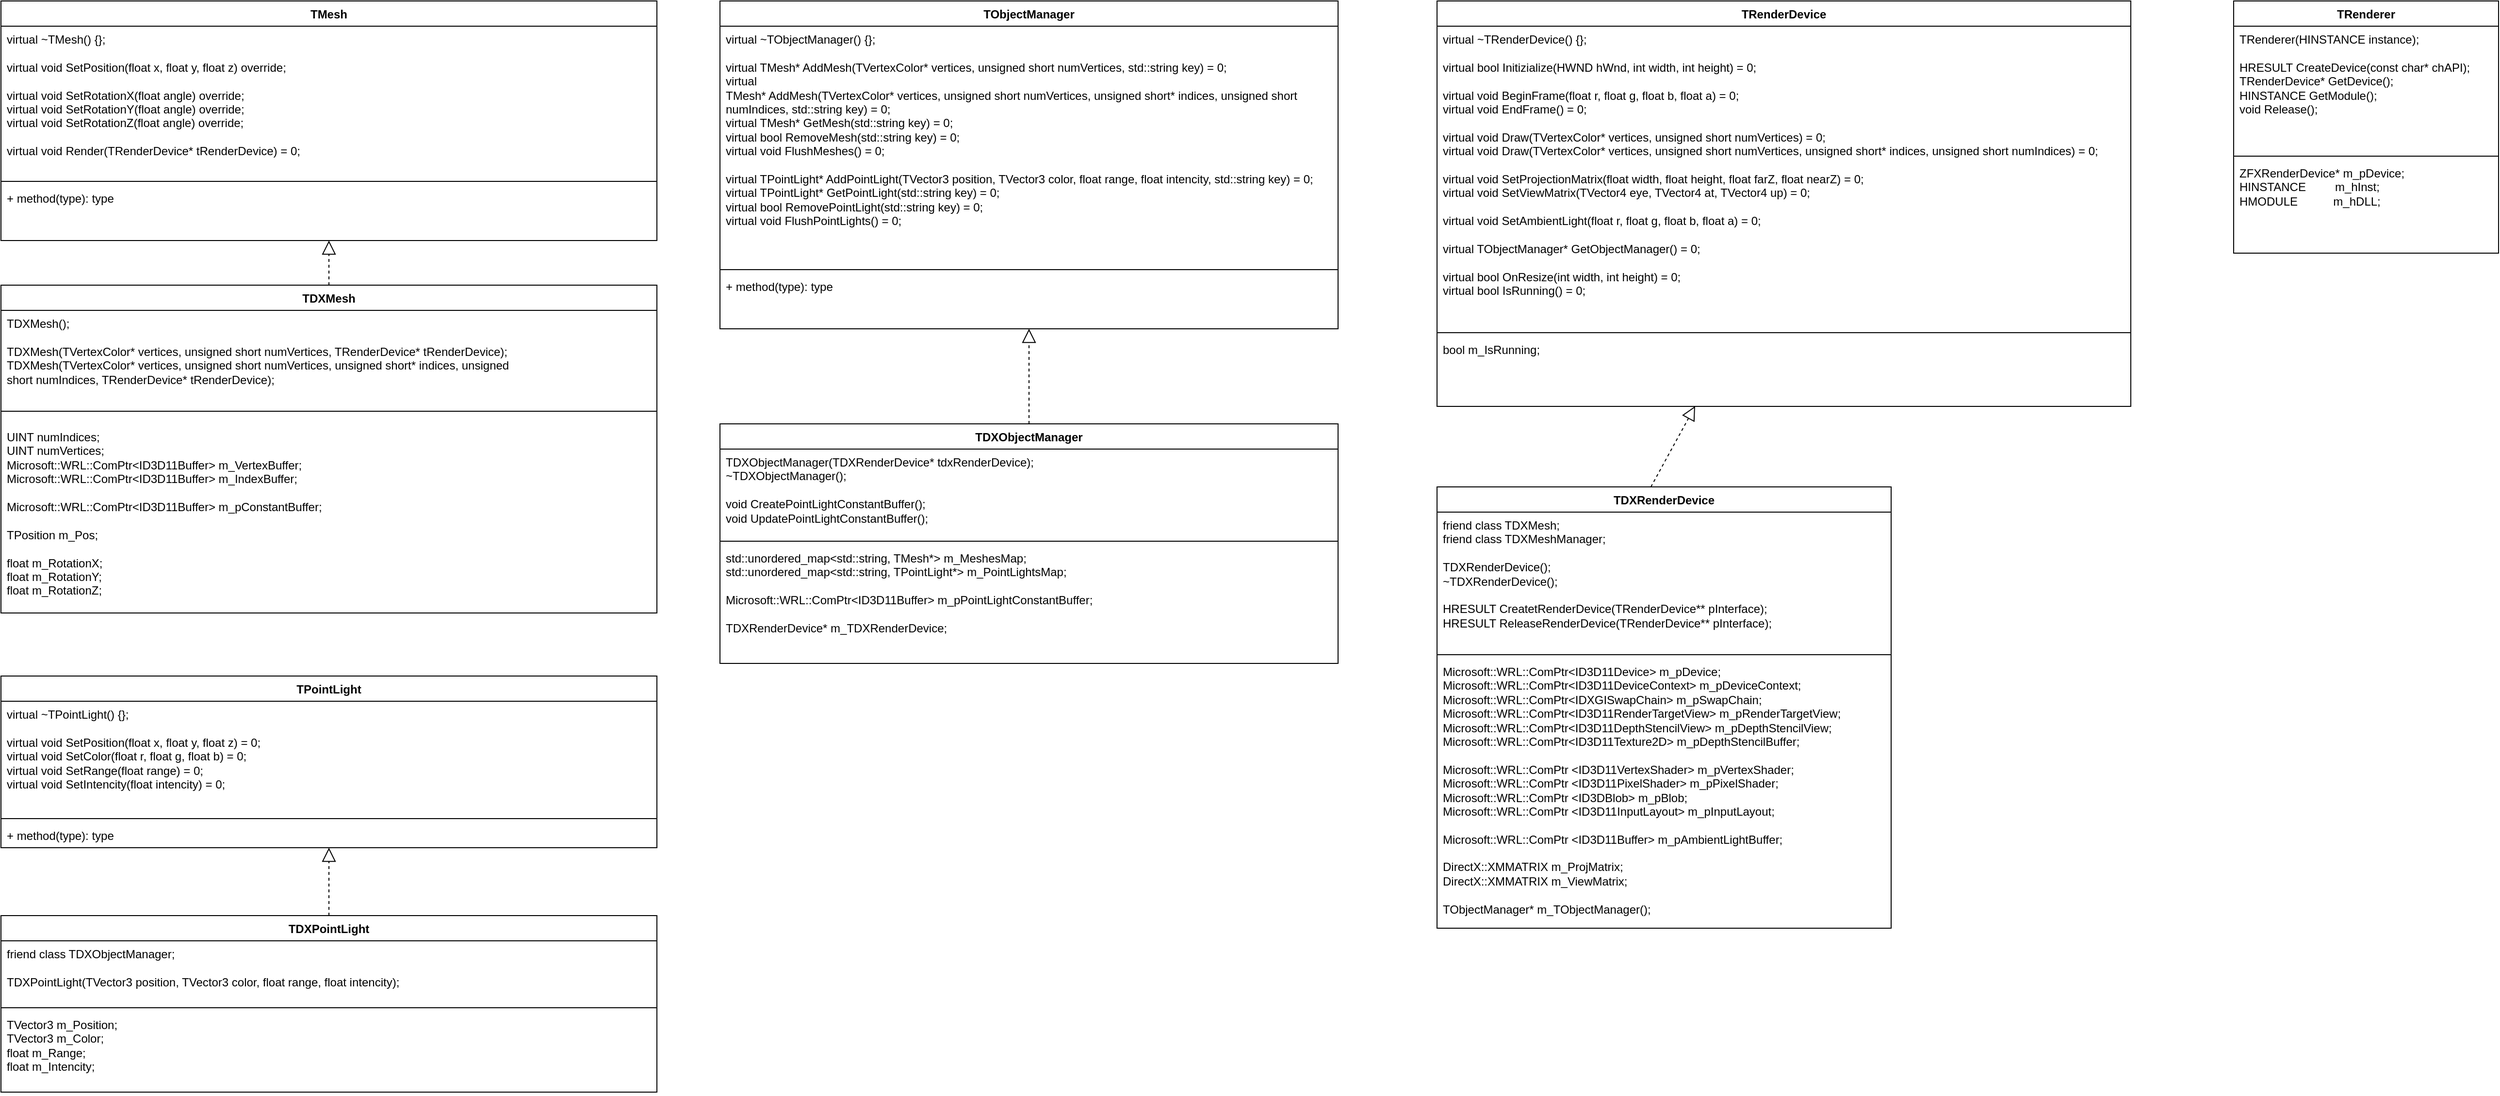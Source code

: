 <mxfile version="24.8.3">
  <diagram name="Страница — 1" id="iS9kPeVT_qTxmNW6HSiJ">
    <mxGraphModel dx="2589" dy="539" grid="1" gridSize="13" guides="1" tooltips="1" connect="1" arrows="1" fold="1" page="0" pageScale="1" pageWidth="827" pageHeight="1169" background="none" math="0" shadow="0">
      <root>
        <mxCell id="0" />
        <mxCell id="1" parent="0" />
        <mxCell id="LnMvlJYZvyKWMzvUD1xX-2" value="TRenderDevice" style="swimlane;fontStyle=1;align=center;verticalAlign=top;childLayout=stackLayout;horizontal=1;startSize=26;horizontalStack=0;resizeParent=1;resizeParentMax=0;resizeLast=0;collapsible=1;marginBottom=0;whiteSpace=wrap;html=1;" parent="1" vertex="1">
          <mxGeometry x="50" y="71" width="715" height="418" as="geometry" />
        </mxCell>
        <mxCell id="LnMvlJYZvyKWMzvUD1xX-3" value="&lt;div&gt;virtual ~TRenderDevice() {};&lt;br&gt;&lt;/div&gt;&lt;div&gt;&lt;br&gt;&lt;/div&gt;&lt;div&gt;virtual bool Initizialize(HWND hWnd, int width, int height) = 0;&lt;/div&gt;&lt;div&gt;&lt;br&gt;&lt;/div&gt;&lt;div&gt;virtual void BeginFrame(float r, float g, float b, float a) = 0;&lt;/div&gt;&lt;div&gt;virtual void EndFrame() = 0;&lt;/div&gt;&lt;div&gt;&lt;br&gt;&lt;/div&gt;&lt;div&gt;virtual void Draw(TVertexColor* vertices, unsigned short numVertices) = 0;&lt;br&gt;&lt;/div&gt;&lt;div&gt;virtual void Draw(TVertexColor* vertices, unsigned short numVertices, unsigned short* indices, unsigned short numIndices) = 0;&lt;br&gt;&lt;/div&gt;&lt;div&gt;&lt;br&gt;&lt;/div&gt;&lt;div&gt;virtual void SetProjectionMatrix(float width, float height, float farZ, float nearZ) = 0;&lt;/div&gt;&lt;div&gt;virtual void SetViewMatrix(TVector4 eye, TVector4 at, TVector4 up) = 0;&lt;br&gt;&lt;/div&gt;&lt;div&gt;&lt;br&gt;&lt;/div&gt;&lt;div&gt;virtual void SetAmbientLight(float r, float g, float b, float a) = 0;&lt;br&gt;&lt;/div&gt;&lt;div&gt;&lt;br&gt;&lt;/div&gt;&lt;div&gt;virtual TObjectManager* GetObjectManager() = 0;&lt;br&gt;&lt;/div&gt;&lt;div&gt;&lt;br&gt;&lt;/div&gt;&lt;div&gt;virtual bool OnResize(int width, int height) = 0;&lt;/div&gt;&lt;div&gt;virtual bool IsRunning() = 0;&lt;br&gt;&lt;/div&gt;" style="text;strokeColor=none;fillColor=none;align=left;verticalAlign=top;spacingLeft=4;spacingRight=4;overflow=hidden;rotatable=0;points=[[0,0.5],[1,0.5]];portConstraint=eastwest;whiteSpace=wrap;html=1;" parent="LnMvlJYZvyKWMzvUD1xX-2" vertex="1">
          <mxGeometry y="26" width="715" height="312" as="geometry" />
        </mxCell>
        <mxCell id="LnMvlJYZvyKWMzvUD1xX-4" value="" style="line;strokeWidth=1;fillColor=none;align=left;verticalAlign=middle;spacingTop=-1;spacingLeft=3;spacingRight=3;rotatable=0;labelPosition=right;points=[];portConstraint=eastwest;strokeColor=inherit;" parent="LnMvlJYZvyKWMzvUD1xX-2" vertex="1">
          <mxGeometry y="338" width="715" height="8" as="geometry" />
        </mxCell>
        <mxCell id="LnMvlJYZvyKWMzvUD1xX-5" value="&lt;div&gt;bool m_IsRunning;&lt;br&gt;&lt;/div&gt;" style="text;strokeColor=none;fillColor=none;align=left;verticalAlign=top;spacingLeft=4;spacingRight=4;overflow=hidden;rotatable=0;points=[[0,0.5],[1,0.5]];portConstraint=eastwest;whiteSpace=wrap;html=1;" parent="LnMvlJYZvyKWMzvUD1xX-2" vertex="1">
          <mxGeometry y="346" width="715" height="72" as="geometry" />
        </mxCell>
        <mxCell id="LnMvlJYZvyKWMzvUD1xX-13" value="" style="endArrow=block;dashed=1;endFill=0;endSize=12;html=1;rounded=0;entryX=0.372;entryY=0.997;entryDx=0;entryDy=0;entryPerimeter=0;exitX=0.471;exitY=0;exitDx=0;exitDy=0;exitPerimeter=0;" parent="1" source="cNzNoUKR5_ti7T2eS_Fg-1" target="LnMvlJYZvyKWMzvUD1xX-5" edge="1">
          <mxGeometry width="160" relative="1" as="geometry">
            <mxPoint x="319" y="529" as="sourcePoint" />
            <mxPoint x="500" y="320" as="targetPoint" />
          </mxGeometry>
        </mxCell>
        <mxCell id="cNzNoUKR5_ti7T2eS_Fg-1" value="TDXRenderDevice" style="swimlane;fontStyle=1;align=center;verticalAlign=top;childLayout=stackLayout;horizontal=1;startSize=26;horizontalStack=0;resizeParent=1;resizeParentMax=0;resizeLast=0;collapsible=1;marginBottom=0;whiteSpace=wrap;html=1;" parent="1" vertex="1">
          <mxGeometry x="50" y="572" width="468" height="455" as="geometry" />
        </mxCell>
        <mxCell id="cNzNoUKR5_ti7T2eS_Fg-2" value="&lt;div&gt;friend class TDXMesh;&lt;/div&gt;&lt;div&gt;friend class TDXMeshManager;&lt;br&gt;&lt;/div&gt;&lt;div&gt;&lt;br&gt;&lt;/div&gt;&lt;div&gt;TDXRenderDevice();&lt;/div&gt;&lt;div&gt;~TDXRenderDevice();&lt;/div&gt;&lt;div&gt;&lt;br&gt;&lt;/div&gt;&lt;div&gt;HRESULT CreatetRenderDevice(TRenderDevice** pInterface);&amp;nbsp;&amp;nbsp;&amp;nbsp;&amp;nbsp;&lt;/div&gt;&lt;div&gt;HRESULT ReleaseRenderDevice(TRenderDevice** pInterface);&lt;br&gt;&lt;br&gt;&lt;/div&gt;" style="text;strokeColor=none;fillColor=none;align=left;verticalAlign=top;spacingLeft=4;spacingRight=4;overflow=hidden;rotatable=0;points=[[0,0.5],[1,0.5]];portConstraint=eastwest;whiteSpace=wrap;html=1;" parent="cNzNoUKR5_ti7T2eS_Fg-1" vertex="1">
          <mxGeometry y="26" width="468" height="143" as="geometry" />
        </mxCell>
        <mxCell id="cNzNoUKR5_ti7T2eS_Fg-3" value="" style="line;strokeWidth=1;fillColor=none;align=left;verticalAlign=middle;spacingTop=-1;spacingLeft=3;spacingRight=3;rotatable=0;labelPosition=right;points=[];portConstraint=eastwest;strokeColor=inherit;" parent="cNzNoUKR5_ti7T2eS_Fg-1" vertex="1">
          <mxGeometry y="169" width="468" height="8" as="geometry" />
        </mxCell>
        <mxCell id="cNzNoUKR5_ti7T2eS_Fg-4" value="&lt;div&gt;Microsoft::WRL::ComPtr&amp;lt;ID3D11Device&amp;gt; m_pDevice; Microsoft::WRL::ComPtr&amp;lt;ID3D11DeviceContext&amp;gt; m_pDeviceContext; Microsoft::WRL::ComPtr&amp;lt;IDXGISwapChain&amp;gt; m_pSwapChain; Microsoft::WRL::ComPtr&amp;lt;ID3D11RenderTargetView&amp;gt; m_pRenderTargetView; Microsoft::WRL::ComPtr&amp;lt;ID3D11DepthStencilView&amp;gt; m_pDepthStencilView; Microsoft::WRL::ComPtr&amp;lt;ID3D11Texture2D&amp;gt; m_pDepthStencilBuffer;&lt;/div&gt;&lt;div&gt;&lt;br&gt;&lt;/div&gt;&lt;div&gt;Microsoft::WRL::ComPtr &amp;lt;ID3D11VertexShader&amp;gt; m_pVertexShader;&lt;br&gt;Microsoft::WRL::ComPtr &amp;lt;ID3D11PixelShader&amp;gt; m_pPixelShader;&lt;br&gt;Microsoft::WRL::ComPtr &amp;lt;ID3DBlob&amp;gt; m_pBlob;&lt;br&gt;Microsoft::WRL::ComPtr &amp;lt;ID3D11InputLayout&amp;gt; m_pInputLayout;&lt;br&gt;&lt;/div&gt;&lt;div&gt;&lt;br&gt;&lt;/div&gt;&lt;div&gt;Microsoft::WRL::ComPtr &amp;lt;ID3D11Buffer&amp;gt; m_pAmbientLightBuffer;&lt;/div&gt;&lt;div&gt;&lt;br&gt;&lt;/div&gt;&lt;div&gt;DirectX::XMMATRIX m_ProjMatrix;&lt;br&gt;DirectX::XMMATRIX m_ViewMatrix;&lt;br&gt;&lt;/div&gt;&lt;div&gt;&lt;br&gt;&lt;/div&gt;&lt;div&gt;TObjectManager* m_TObjectManager();&lt;/div&gt;" style="text;strokeColor=none;fillColor=none;align=left;verticalAlign=top;spacingLeft=4;spacingRight=4;overflow=hidden;rotatable=0;points=[[0,0.5],[1,0.5]];portConstraint=eastwest;whiteSpace=wrap;html=1;" parent="cNzNoUKR5_ti7T2eS_Fg-1" vertex="1">
          <mxGeometry y="177" width="468" height="278" as="geometry" />
        </mxCell>
        <mxCell id="cNzNoUKR5_ti7T2eS_Fg-5" value="TRenderer" style="swimlane;fontStyle=1;align=center;verticalAlign=top;childLayout=stackLayout;horizontal=1;startSize=26;horizontalStack=0;resizeParent=1;resizeParentMax=0;resizeLast=0;collapsible=1;marginBottom=0;whiteSpace=wrap;html=1;" parent="1" vertex="1">
          <mxGeometry x="871" y="71" width="273" height="260" as="geometry" />
        </mxCell>
        <mxCell id="cNzNoUKR5_ti7T2eS_Fg-6" value="&lt;div&gt;TRenderer(HINSTANCE instance);&lt;/div&gt;&lt;div&gt;&lt;br&gt;&lt;/div&gt;&lt;div&gt;HRESULT CreateDevice(const char* chAPI);&lt;/div&gt;&lt;div&gt;TRenderDevice* GetDevice();&lt;/div&gt;&lt;div&gt;HINSTANCE GetModule();&lt;/div&gt;&lt;div&gt;void Release();&lt;br&gt;&lt;/div&gt;" style="text;strokeColor=none;fillColor=none;align=left;verticalAlign=top;spacingLeft=4;spacingRight=4;overflow=hidden;rotatable=0;points=[[0,0.5],[1,0.5]];portConstraint=eastwest;whiteSpace=wrap;html=1;" parent="cNzNoUKR5_ti7T2eS_Fg-5" vertex="1">
          <mxGeometry y="26" width="273" height="130" as="geometry" />
        </mxCell>
        <mxCell id="cNzNoUKR5_ti7T2eS_Fg-7" value="" style="line;strokeWidth=1;fillColor=none;align=left;verticalAlign=middle;spacingTop=-1;spacingLeft=3;spacingRight=3;rotatable=0;labelPosition=right;points=[];portConstraint=eastwest;strokeColor=inherit;" parent="cNzNoUKR5_ti7T2eS_Fg-5" vertex="1">
          <mxGeometry y="156" width="273" height="8" as="geometry" />
        </mxCell>
        <mxCell id="cNzNoUKR5_ti7T2eS_Fg-8" value="ZFXRenderDevice* m_pDevice;&lt;br&gt;HINSTANCE&amp;nbsp;&amp;nbsp;&amp;nbsp;&amp;nbsp;&amp;nbsp;&amp;nbsp;&amp;nbsp;&amp;nbsp; m_hInst;&lt;br&gt;HMODULE&amp;nbsp;&amp;nbsp;&amp;nbsp;&amp;nbsp;&amp;nbsp;&amp;nbsp;&amp;nbsp;&amp;nbsp;&amp;nbsp;&amp;nbsp; m_hDLL;" style="text;strokeColor=none;fillColor=none;align=left;verticalAlign=top;spacingLeft=4;spacingRight=4;overflow=hidden;rotatable=0;points=[[0,0.5],[1,0.5]];portConstraint=eastwest;whiteSpace=wrap;html=1;" parent="cNzNoUKR5_ti7T2eS_Fg-5" vertex="1">
          <mxGeometry y="164" width="273" height="96" as="geometry" />
        </mxCell>
        <mxCell id="sRAGFY0u2gzH7yeyDT2O-35" value="TDXMesh" style="swimlane;fontStyle=1;align=center;verticalAlign=top;childLayout=stackLayout;horizontal=1;startSize=26;horizontalStack=0;resizeParent=1;resizeParentMax=0;resizeLast=0;collapsible=1;marginBottom=0;whiteSpace=wrap;html=1;" parent="1" vertex="1">
          <mxGeometry x="-1430" y="364" width="676" height="338" as="geometry" />
        </mxCell>
        <mxCell id="sRAGFY0u2gzH7yeyDT2O-36" value="&lt;div&gt;TDXMesh();&lt;br&gt;&lt;/div&gt;&lt;div&gt;&lt;br&gt;&lt;/div&gt;&lt;div&gt;TDXMesh(TVertexColor* vertices, unsigned short numVertices, TRenderDevice* tRenderDevice);&lt;br&gt;&lt;/div&gt;TDXMesh(TVertexColor* vertices, unsigned short numVertices, unsigned short* indices, unsigned&lt;br&gt;&lt;div&gt; short numIndices, TRenderDevice* tRenderDevice);&lt;/div&gt;" style="text;strokeColor=none;fillColor=none;align=left;verticalAlign=top;spacingLeft=4;spacingRight=4;overflow=hidden;rotatable=0;points=[[0,0.5],[1,0.5]];portConstraint=eastwest;whiteSpace=wrap;html=1;" parent="sRAGFY0u2gzH7yeyDT2O-35" vertex="1">
          <mxGeometry y="26" width="676" height="91" as="geometry" />
        </mxCell>
        <mxCell id="sRAGFY0u2gzH7yeyDT2O-37" value="" style="line;strokeWidth=1;fillColor=none;align=left;verticalAlign=middle;spacingTop=-1;spacingLeft=3;spacingRight=3;rotatable=0;labelPosition=right;points=[];portConstraint=eastwest;strokeColor=inherit;" parent="sRAGFY0u2gzH7yeyDT2O-35" vertex="1">
          <mxGeometry y="117" width="676" height="26" as="geometry" />
        </mxCell>
        <mxCell id="sRAGFY0u2gzH7yeyDT2O-38" value="&lt;div&gt;UINT numIndices;&lt;br&gt;UINT numVertices;&lt;br&gt;&lt;/div&gt;&lt;div&gt;Microsoft::WRL::ComPtr&amp;lt;ID3D11Buffer&amp;gt; m_VertexBuffer;&lt;/div&gt;&lt;div&gt;Microsoft::WRL::ComPtr&amp;lt;ID3D11Buffer&amp;gt; m_IndexBuffer;&lt;/div&gt;&lt;div&gt;&lt;br&gt;&lt;/div&gt;&lt;div&gt;Microsoft::WRL::ComPtr&amp;lt;ID3D11Buffer&amp;gt; m_pConstantBuffer;&lt;br&gt;&lt;br&gt;TPosition m_Pos;&lt;br&gt;&lt;br&gt;float m_RotationX;&lt;br&gt;float m_RotationY;&lt;br&gt;float m_RotationZ;&lt;br&gt;&lt;/div&gt;" style="text;strokeColor=none;fillColor=none;align=left;verticalAlign=top;spacingLeft=4;spacingRight=4;overflow=hidden;rotatable=0;points=[[0,0.5],[1,0.5]];portConstraint=eastwest;whiteSpace=wrap;html=1;" parent="sRAGFY0u2gzH7yeyDT2O-35" vertex="1">
          <mxGeometry y="143" width="676" height="195" as="geometry" />
        </mxCell>
        <mxCell id="sRAGFY0u2gzH7yeyDT2O-40" value="TDXObjectManager" style="swimlane;fontStyle=1;align=center;verticalAlign=top;childLayout=stackLayout;horizontal=1;startSize=26;horizontalStack=0;resizeParent=1;resizeParentMax=0;resizeLast=0;collapsible=1;marginBottom=0;whiteSpace=wrap;html=1;" parent="1" vertex="1">
          <mxGeometry x="-689" y="507" width="637" height="247" as="geometry" />
        </mxCell>
        <mxCell id="sRAGFY0u2gzH7yeyDT2O-41" value="TDXObjectManager(TDXRenderDevice* tdxRenderDevice);&lt;div&gt;~TDXObjectManager();&lt;/div&gt;&lt;div&gt;&lt;br&gt;&lt;/div&gt;&lt;div&gt;void CreatePointLightConstantBuffer();&lt;br&gt;&lt;/div&gt;&lt;div&gt;void UpdatePointLightConstantBuffer();&lt;br&gt;&lt;/div&gt;" style="text;strokeColor=none;fillColor=none;align=left;verticalAlign=top;spacingLeft=4;spacingRight=4;overflow=hidden;rotatable=0;points=[[0,0.5],[1,0.5]];portConstraint=eastwest;whiteSpace=wrap;html=1;" parent="sRAGFY0u2gzH7yeyDT2O-40" vertex="1">
          <mxGeometry y="26" width="637" height="91" as="geometry" />
        </mxCell>
        <mxCell id="sRAGFY0u2gzH7yeyDT2O-42" value="" style="line;strokeWidth=1;fillColor=none;align=left;verticalAlign=middle;spacingTop=-1;spacingLeft=3;spacingRight=3;rotatable=0;labelPosition=right;points=[];portConstraint=eastwest;strokeColor=inherit;" parent="sRAGFY0u2gzH7yeyDT2O-40" vertex="1">
          <mxGeometry y="117" width="637" height="8" as="geometry" />
        </mxCell>
        <mxCell id="sRAGFY0u2gzH7yeyDT2O-43" value="&lt;div&gt;std::unordered_map&amp;lt;std::string, TMesh*&amp;gt; m_MeshesMap;&lt;/div&gt;&lt;div&gt;&lt;div&gt;std::unordered_map&amp;lt;std::string, TPointLight*&amp;gt; m_PointLightsMap;&lt;/div&gt;&lt;div&gt;&lt;div&gt;&lt;br&gt;&lt;/div&gt;&lt;div&gt;Microsoft::WRL::ComPtr&amp;lt;ID3D11Buffer&amp;gt; m_pPointLightConstantBuffer;&lt;/div&gt;&lt;div&gt;&lt;br&gt;&lt;/div&gt;&lt;/div&gt;&lt;/div&gt;&lt;div&gt;TDXRenderDevice* m_TDXRenderDevice;&lt;br&gt;&lt;/div&gt;" style="text;strokeColor=none;fillColor=none;align=left;verticalAlign=top;spacingLeft=4;spacingRight=4;overflow=hidden;rotatable=0;points=[[0,0.5],[1,0.5]];portConstraint=eastwest;whiteSpace=wrap;html=1;" parent="sRAGFY0u2gzH7yeyDT2O-40" vertex="1">
          <mxGeometry y="125" width="637" height="122" as="geometry" />
        </mxCell>
        <mxCell id="sRAGFY0u2gzH7yeyDT2O-46" value="TMesh" style="swimlane;fontStyle=1;align=center;verticalAlign=top;childLayout=stackLayout;horizontal=1;startSize=26;horizontalStack=0;resizeParent=1;resizeParentMax=0;resizeLast=0;collapsible=1;marginBottom=0;whiteSpace=wrap;html=1;" parent="1" vertex="1">
          <mxGeometry x="-1430" y="71" width="676" height="247" as="geometry" />
        </mxCell>
        <mxCell id="sRAGFY0u2gzH7yeyDT2O-47" value="&lt;div&gt;virtual ~TMesh() {};&lt;/div&gt;&lt;div&gt;&lt;br&gt;&lt;/div&gt;&lt;div&gt;virtual void SetPosition(float x, float y, float z) override;&lt;br&gt;&lt;br&gt;virtual void SetRotationX(float angle) override;&lt;br&gt;virtual void SetRotationY(float angle) override;&lt;br&gt;virtual void SetRotationZ(float angle) override;&lt;br&gt;&lt;/div&gt;&lt;div&gt;&lt;br&gt;&lt;/div&gt;&lt;div&gt;virtual void Render(TRenderDevice* tRenderDevice) = 0;&lt;br&gt;&lt;/div&gt;" style="text;strokeColor=none;fillColor=none;align=left;verticalAlign=top;spacingLeft=4;spacingRight=4;overflow=hidden;rotatable=0;points=[[0,0.5],[1,0.5]];portConstraint=eastwest;whiteSpace=wrap;html=1;" parent="sRAGFY0u2gzH7yeyDT2O-46" vertex="1">
          <mxGeometry y="26" width="676" height="156" as="geometry" />
        </mxCell>
        <mxCell id="sRAGFY0u2gzH7yeyDT2O-48" value="" style="line;strokeWidth=1;fillColor=none;align=left;verticalAlign=middle;spacingTop=-1;spacingLeft=3;spacingRight=3;rotatable=0;labelPosition=right;points=[];portConstraint=eastwest;strokeColor=inherit;" parent="sRAGFY0u2gzH7yeyDT2O-46" vertex="1">
          <mxGeometry y="182" width="676" height="8" as="geometry" />
        </mxCell>
        <mxCell id="sRAGFY0u2gzH7yeyDT2O-49" value="+ method(type): type" style="text;strokeColor=none;fillColor=none;align=left;verticalAlign=top;spacingLeft=4;spacingRight=4;overflow=hidden;rotatable=0;points=[[0,0.5],[1,0.5]];portConstraint=eastwest;whiteSpace=wrap;html=1;" parent="sRAGFY0u2gzH7yeyDT2O-46" vertex="1">
          <mxGeometry y="190" width="676" height="57" as="geometry" />
        </mxCell>
        <mxCell id="ek_f00UGQPZwLHAiPZ6A-1" value="TObjectManager" style="swimlane;fontStyle=1;align=center;verticalAlign=top;childLayout=stackLayout;horizontal=1;startSize=26;horizontalStack=0;resizeParent=1;resizeParentMax=0;resizeLast=0;collapsible=1;marginBottom=0;whiteSpace=wrap;html=1;" parent="1" vertex="1">
          <mxGeometry x="-689" y="71" width="637" height="338" as="geometry" />
        </mxCell>
        <mxCell id="ek_f00UGQPZwLHAiPZ6A-2" value="&lt;div&gt;virtual ~TObjectManager() {};&lt;br&gt;&lt;/div&gt;&lt;div&gt;&lt;br&gt;&lt;/div&gt;&lt;div&gt;&lt;div&gt;virtual TMesh* AddMesh(TVertexColor* vertices, unsigned short numVertices, std::string key) = 0;&lt;/div&gt;&lt;/div&gt;&lt;div&gt;virtual&lt;br&gt; TMesh* AddMesh(TVertexColor* vertices, unsigned short numVertices, unsigned short* indices, unsigned short numIndices, std::string key) = 0;&lt;/div&gt;&lt;div&gt;virtual TMesh* GetMesh(std::string key) = 0;&lt;/div&gt;&lt;div&gt;virtual bool RemoveMesh(std::string key) = 0;&lt;/div&gt;&lt;div&gt;virtual void FlushMeshes() = 0;&lt;/div&gt;&lt;div&gt;&lt;br&gt;&lt;/div&gt;&lt;div&gt;virtual TPointLight* AddPointLight(TVector3 position, TVector3 color, float range, float intencity, std::string key) = 0;&lt;/div&gt;&lt;div&gt;virtual TPointLight* GetPointLight(std::string key) = 0;&lt;/div&gt;&lt;div&gt;virtual bool RemovePointLight(std::string key) = 0;&lt;/div&gt;&lt;div&gt;virtual void FlushPointLights() = 0;&lt;br&gt;&lt;/div&gt;" style="text;strokeColor=none;fillColor=none;align=left;verticalAlign=top;spacingLeft=4;spacingRight=4;overflow=hidden;rotatable=0;points=[[0,0.5],[1,0.5]];portConstraint=eastwest;whiteSpace=wrap;html=1;" parent="ek_f00UGQPZwLHAiPZ6A-1" vertex="1">
          <mxGeometry y="26" width="637" height="247" as="geometry" />
        </mxCell>
        <mxCell id="ek_f00UGQPZwLHAiPZ6A-3" value="" style="line;strokeWidth=1;fillColor=none;align=left;verticalAlign=middle;spacingTop=-1;spacingLeft=3;spacingRight=3;rotatable=0;labelPosition=right;points=[];portConstraint=eastwest;strokeColor=inherit;" parent="ek_f00UGQPZwLHAiPZ6A-1" vertex="1">
          <mxGeometry y="273" width="637" height="8" as="geometry" />
        </mxCell>
        <mxCell id="ek_f00UGQPZwLHAiPZ6A-4" value="+ method(type): type" style="text;strokeColor=none;fillColor=none;align=left;verticalAlign=top;spacingLeft=4;spacingRight=4;overflow=hidden;rotatable=0;points=[[0,0.5],[1,0.5]];portConstraint=eastwest;whiteSpace=wrap;html=1;" parent="ek_f00UGQPZwLHAiPZ6A-1" vertex="1">
          <mxGeometry y="281" width="637" height="57" as="geometry" />
        </mxCell>
        <mxCell id="ek_f00UGQPZwLHAiPZ6A-5" value="" style="endArrow=block;dashed=1;endFill=0;endSize=12;html=1;rounded=0;exitX=0.5;exitY=0;exitDx=0;exitDy=0;" parent="1" source="sRAGFY0u2gzH7yeyDT2O-35" target="sRAGFY0u2gzH7yeyDT2O-49" edge="1">
          <mxGeometry width="160" relative="1" as="geometry">
            <mxPoint x="-871" y="364" as="sourcePoint" />
            <mxPoint x="-711" y="364" as="targetPoint" />
          </mxGeometry>
        </mxCell>
        <mxCell id="ek_f00UGQPZwLHAiPZ6A-6" value="" style="endArrow=block;dashed=1;endFill=0;endSize=12;html=1;rounded=0;exitX=0.5;exitY=0;exitDx=0;exitDy=0;entryX=0.5;entryY=1;entryDx=0;entryDy=0;" parent="1" source="sRAGFY0u2gzH7yeyDT2O-40" target="ek_f00UGQPZwLHAiPZ6A-1" edge="1">
          <mxGeometry width="160" relative="1" as="geometry">
            <mxPoint x="-871" y="364" as="sourcePoint" />
            <mxPoint x="-559" y="377" as="targetPoint" />
          </mxGeometry>
        </mxCell>
        <mxCell id="hIQ-dtO7fYy97Bb_QepH-1" value="TPointLight" style="swimlane;fontStyle=1;align=center;verticalAlign=top;childLayout=stackLayout;horizontal=1;startSize=26;horizontalStack=0;resizeParent=1;resizeParentMax=0;resizeLast=0;collapsible=1;marginBottom=0;whiteSpace=wrap;html=1;" vertex="1" parent="1">
          <mxGeometry x="-1430" y="767" width="676" height="177" as="geometry" />
        </mxCell>
        <mxCell id="hIQ-dtO7fYy97Bb_QepH-2" value="&lt;div&gt;virtual ~TPointLight() {};&lt;/div&gt;&lt;div&gt;&lt;br&gt;&lt;/div&gt;&lt;div&gt;virtual void SetPosition(float x, float y, float z) = 0;&lt;/div&gt;&lt;div&gt;virtual void SetColor(float r, float g, float b) = 0;&lt;/div&gt;&lt;div&gt;virtual void SetRange(float range) = 0;&lt;br&gt;&lt;/div&gt;&lt;div&gt;virtual void SetIntencity(float intencity) = 0;&lt;br&gt;&lt;/div&gt;" style="text;strokeColor=none;fillColor=none;align=left;verticalAlign=top;spacingLeft=4;spacingRight=4;overflow=hidden;rotatable=0;points=[[0,0.5],[1,0.5]];portConstraint=eastwest;whiteSpace=wrap;html=1;" vertex="1" parent="hIQ-dtO7fYy97Bb_QepH-1">
          <mxGeometry y="26" width="676" height="117" as="geometry" />
        </mxCell>
        <mxCell id="hIQ-dtO7fYy97Bb_QepH-3" value="" style="line;strokeWidth=1;fillColor=none;align=left;verticalAlign=middle;spacingTop=-1;spacingLeft=3;spacingRight=3;rotatable=0;labelPosition=right;points=[];portConstraint=eastwest;strokeColor=inherit;" vertex="1" parent="hIQ-dtO7fYy97Bb_QepH-1">
          <mxGeometry y="143" width="676" height="8" as="geometry" />
        </mxCell>
        <mxCell id="hIQ-dtO7fYy97Bb_QepH-4" value="+ method(type): type" style="text;strokeColor=none;fillColor=none;align=left;verticalAlign=top;spacingLeft=4;spacingRight=4;overflow=hidden;rotatable=0;points=[[0,0.5],[1,0.5]];portConstraint=eastwest;whiteSpace=wrap;html=1;" vertex="1" parent="hIQ-dtO7fYy97Bb_QepH-1">
          <mxGeometry y="151" width="676" height="26" as="geometry" />
        </mxCell>
        <mxCell id="hIQ-dtO7fYy97Bb_QepH-5" value="TDXPointLight" style="swimlane;fontStyle=1;align=center;verticalAlign=top;childLayout=stackLayout;horizontal=1;startSize=26;horizontalStack=0;resizeParent=1;resizeParentMax=0;resizeLast=0;collapsible=1;marginBottom=0;whiteSpace=wrap;html=1;" vertex="1" parent="1">
          <mxGeometry x="-1430" y="1014" width="676" height="182" as="geometry" />
        </mxCell>
        <mxCell id="hIQ-dtO7fYy97Bb_QepH-6" value="&lt;div&gt;friend class TDXObjectManager;&lt;br&gt;&lt;/div&gt;&lt;div&gt;&lt;br&gt;&lt;/div&gt;&lt;div&gt;TDXPointLight(TVector3 position, TVector3 color, float range, float intencity);&lt;/div&gt;" style="text;strokeColor=none;fillColor=none;align=left;verticalAlign=top;spacingLeft=4;spacingRight=4;overflow=hidden;rotatable=0;points=[[0,0.5],[1,0.5]];portConstraint=eastwest;whiteSpace=wrap;html=1;" vertex="1" parent="hIQ-dtO7fYy97Bb_QepH-5">
          <mxGeometry y="26" width="676" height="65" as="geometry" />
        </mxCell>
        <mxCell id="hIQ-dtO7fYy97Bb_QepH-7" value="" style="line;strokeWidth=1;fillColor=none;align=left;verticalAlign=middle;spacingTop=-1;spacingLeft=3;spacingRight=3;rotatable=0;labelPosition=right;points=[];portConstraint=eastwest;strokeColor=inherit;" vertex="1" parent="hIQ-dtO7fYy97Bb_QepH-5">
          <mxGeometry y="91" width="676" height="8" as="geometry" />
        </mxCell>
        <mxCell id="hIQ-dtO7fYy97Bb_QepH-8" value="&lt;div&gt;TVector3 m_Position;&lt;/div&gt;&lt;div&gt;TVector3 m_Color;&lt;/div&gt;&lt;div&gt;float m_Range;&lt;/div&gt;&lt;div&gt;float m_Intencity;&lt;br&gt;&lt;/div&gt;" style="text;strokeColor=none;fillColor=none;align=left;verticalAlign=top;spacingLeft=4;spacingRight=4;overflow=hidden;rotatable=0;points=[[0,0.5],[1,0.5]];portConstraint=eastwest;whiteSpace=wrap;html=1;" vertex="1" parent="hIQ-dtO7fYy97Bb_QepH-5">
          <mxGeometry y="99" width="676" height="83" as="geometry" />
        </mxCell>
        <mxCell id="hIQ-dtO7fYy97Bb_QepH-9" value="" style="endArrow=block;dashed=1;endFill=0;endSize=12;html=1;rounded=0;exitX=0.5;exitY=0;exitDx=0;exitDy=0;entryX=0.5;entryY=1;entryDx=0;entryDy=0;" edge="1" parent="1" source="hIQ-dtO7fYy97Bb_QepH-5" target="hIQ-dtO7fYy97Bb_QepH-1">
          <mxGeometry width="160" relative="1" as="geometry">
            <mxPoint x="-1027" y="975" as="sourcePoint" />
            <mxPoint x="-867" y="975" as="targetPoint" />
          </mxGeometry>
        </mxCell>
      </root>
    </mxGraphModel>
  </diagram>
</mxfile>
